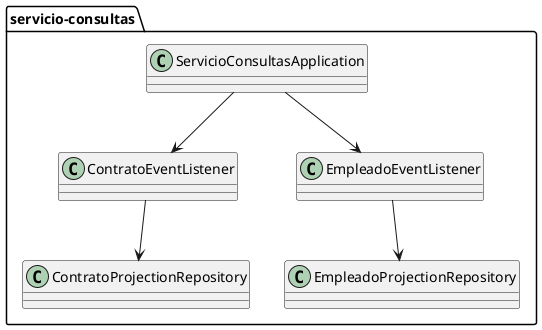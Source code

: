 @startuml
package "servicio-consultas" {
  class ServicioConsultasApplication
  class ContratoEventListener
  class EmpleadoEventListener
  class ContratoProjectionRepository
  class EmpleadoProjectionRepository
  ServicioConsultasApplication --> ContratoEventListener
  ServicioConsultasApplication --> EmpleadoEventListener
  ContratoEventListener --> ContratoProjectionRepository
  EmpleadoEventListener --> EmpleadoProjectionRepository
}
@enduml
